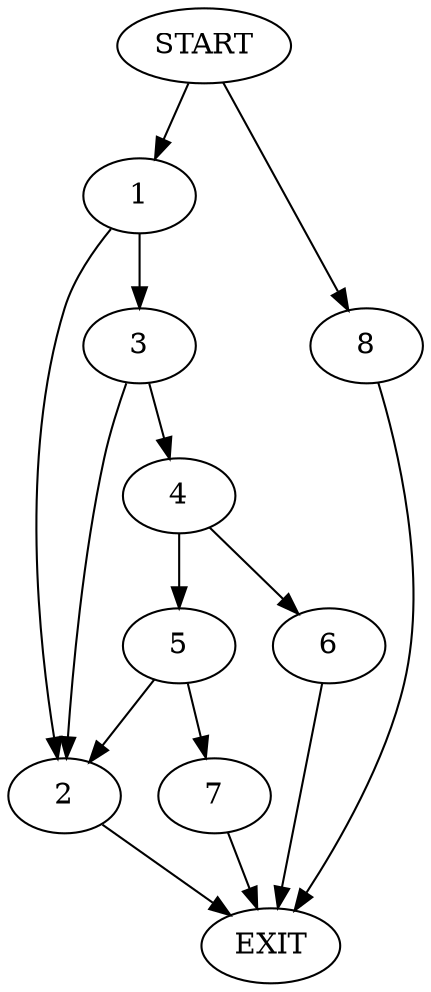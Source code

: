 digraph {
0 [label="START"]
9 [label="EXIT"]
0 -> 1
1 -> 2
1 -> 3
2 -> 9
3 -> 2
3 -> 4
4 -> 5
4 -> 6
5 -> 2
5 -> 7
6 -> 9
7 -> 9
0 -> 8
8 -> 9
}
